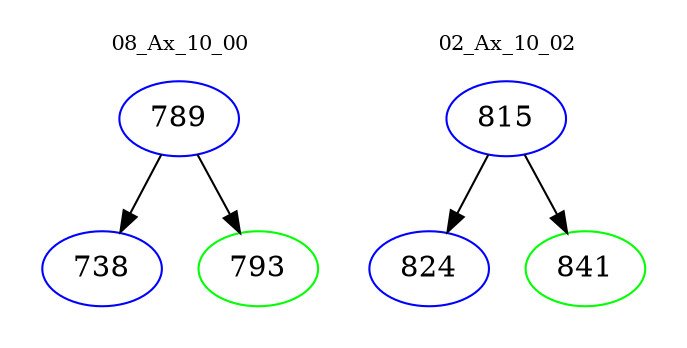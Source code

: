 digraph{
subgraph cluster_0 {
color = white
label = "08_Ax_10_00";
fontsize=10;
T0_789 [label="789", color="blue"]
T0_789 -> T0_738 [color="black"]
T0_738 [label="738", color="blue"]
T0_789 -> T0_793 [color="black"]
T0_793 [label="793", color="green"]
}
subgraph cluster_1 {
color = white
label = "02_Ax_10_02";
fontsize=10;
T1_815 [label="815", color="blue"]
T1_815 -> T1_824 [color="black"]
T1_824 [label="824", color="blue"]
T1_815 -> T1_841 [color="black"]
T1_841 [label="841", color="green"]
}
}
